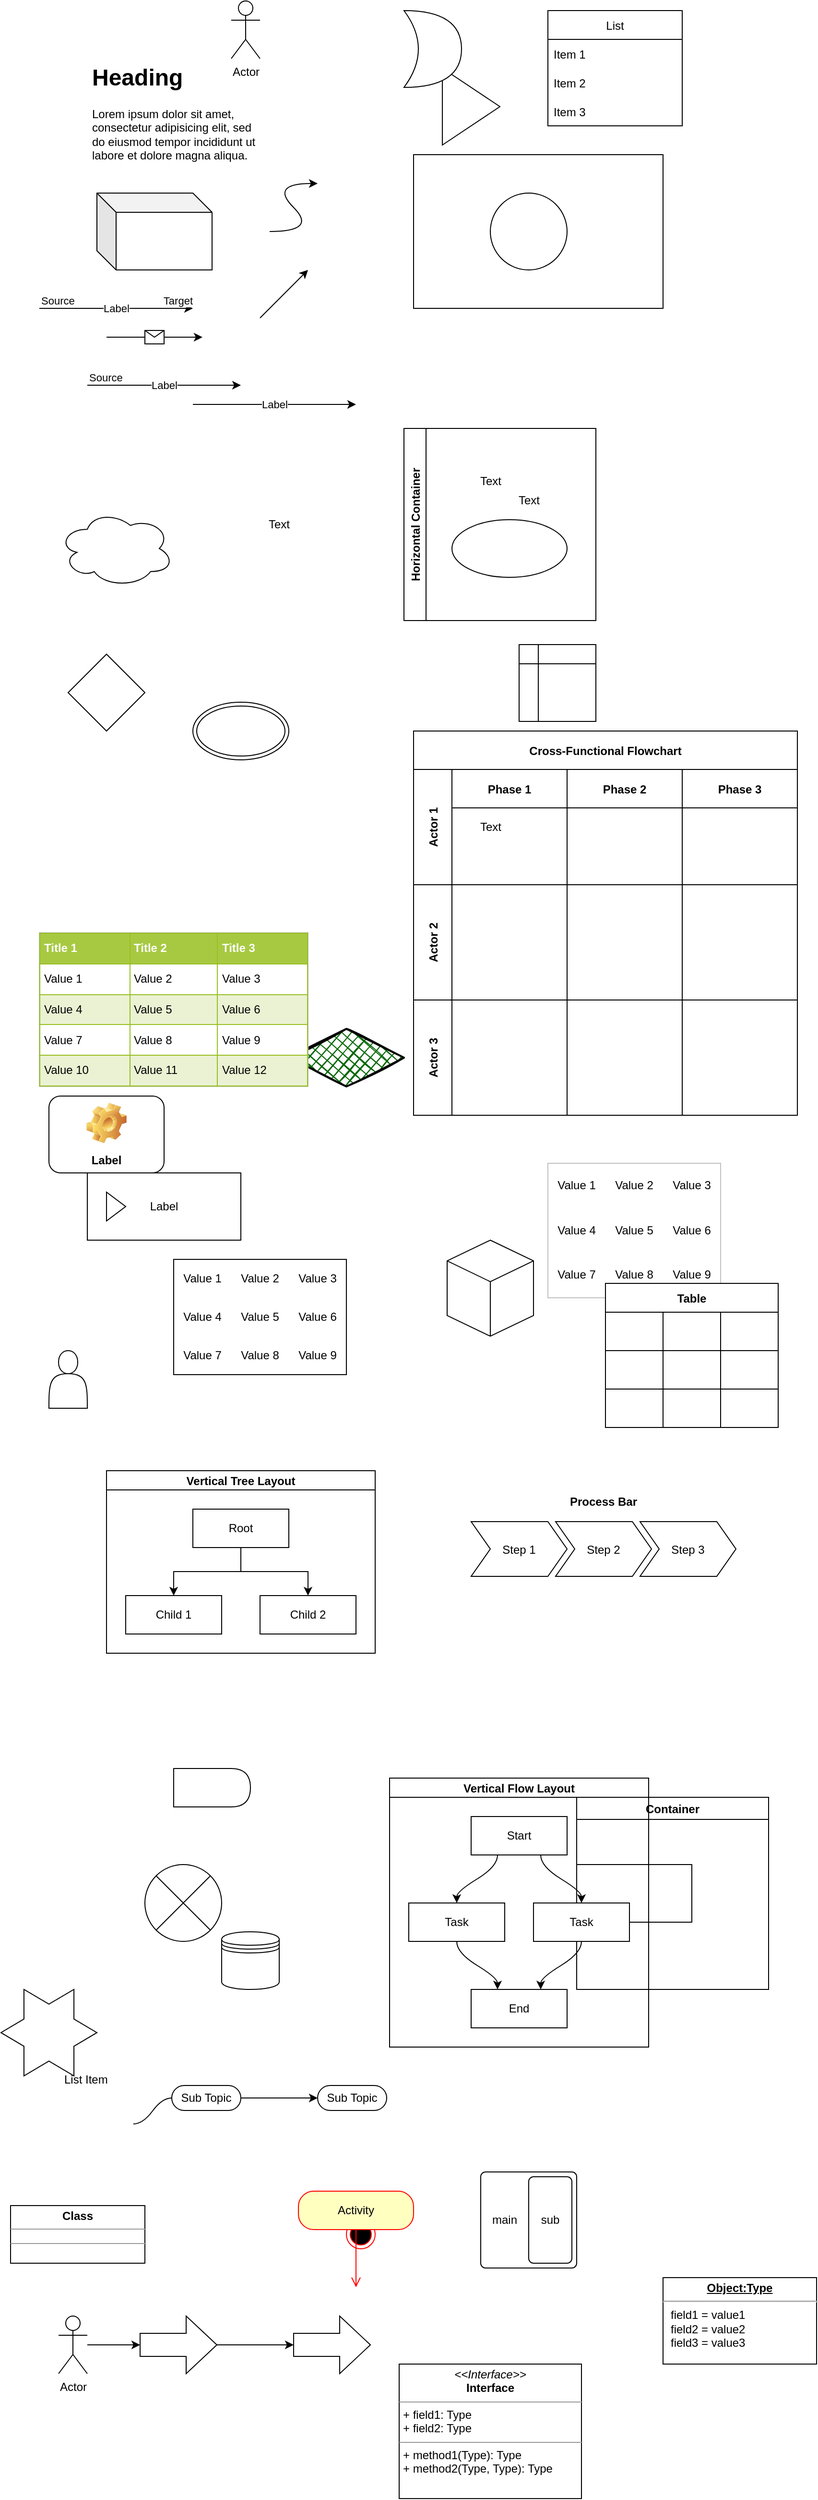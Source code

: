 <mxfile version="20.4.0" type="github"><diagram id="EjRnglMBQ44FsYoE-F_p" name="第 1 页"><mxGraphModel dx="1018" dy="570" grid="1" gridSize="10" guides="1" tooltips="1" connect="1" arrows="1" fold="1" page="1" pageScale="1" pageWidth="827" pageHeight="1169" math="0" shadow="0"><root><mxCell id="0"/><mxCell id="1" parent="0"/><mxCell id="bU6_My-MRUaEUU8wu41D-2" value="" style="shape=cube;whiteSpace=wrap;html=1;boundedLbl=1;backgroundOutline=1;darkOpacity=0.05;darkOpacity2=0.1;" vertex="1" parent="1"><mxGeometry x="140" y="260" width="120" height="80" as="geometry"/></mxCell><mxCell id="bU6_My-MRUaEUU8wu41D-4" value="&lt;h1&gt;Heading&lt;/h1&gt;&lt;p&gt;Lorem ipsum dolor sit amet, consectetur adipisicing elit, sed do eiusmod tempor incididunt ut labore et dolore magna aliqua.&lt;/p&gt;" style="text;html=1;strokeColor=none;fillColor=none;spacing=5;spacingTop=-20;whiteSpace=wrap;overflow=hidden;rounded=0;" vertex="1" parent="1"><mxGeometry x="130" y="120" width="190" height="120" as="geometry"/></mxCell><mxCell id="bU6_My-MRUaEUU8wu41D-8" value="" style="group" vertex="1" connectable="0" parent="1"><mxGeometry x="470" y="130" width="260" height="250" as="geometry"/></mxCell><mxCell id="bU6_My-MRUaEUU8wu41D-3" value="" style="triangle;whiteSpace=wrap;html=1;" vertex="1" parent="bU6_My-MRUaEUU8wu41D-8"><mxGeometry x="30" width="60" height="80" as="geometry"/></mxCell><mxCell id="bU6_My-MRUaEUU8wu41D-5" value="" style="rounded=0;whiteSpace=wrap;html=1;" vertex="1" parent="bU6_My-MRUaEUU8wu41D-8"><mxGeometry y="90" width="260" height="160" as="geometry"/></mxCell><mxCell id="bU6_My-MRUaEUU8wu41D-6" value="" style="ellipse;whiteSpace=wrap;html=1;aspect=fixed;" vertex="1" parent="bU6_My-MRUaEUU8wu41D-8"><mxGeometry x="80" y="130" width="80" height="80" as="geometry"/></mxCell><mxCell id="bU6_My-MRUaEUU8wu41D-9" value="" style="endArrow=classic;html=1;rounded=0;" edge="1" parent="1"><mxGeometry relative="1" as="geometry"><mxPoint x="240" y="480" as="sourcePoint"/><mxPoint x="410" y="480" as="targetPoint"/></mxGeometry></mxCell><mxCell id="bU6_My-MRUaEUU8wu41D-10" value="Label" style="edgeLabel;resizable=0;html=1;align=center;verticalAlign=middle;" connectable="0" vertex="1" parent="bU6_My-MRUaEUU8wu41D-9"><mxGeometry relative="1" as="geometry"/></mxCell><mxCell id="bU6_My-MRUaEUU8wu41D-11" value="" style="endArrow=classic;html=1;rounded=0;" edge="1" parent="1"><mxGeometry relative="1" as="geometry"><mxPoint x="150" y="410" as="sourcePoint"/><mxPoint x="250" y="410" as="targetPoint"/></mxGeometry></mxCell><mxCell id="bU6_My-MRUaEUU8wu41D-12" value="" style="shape=message;html=1;outlineConnect=0;" vertex="1" parent="bU6_My-MRUaEUU8wu41D-11"><mxGeometry width="20" height="14" relative="1" as="geometry"><mxPoint x="-10" y="-7" as="offset"/></mxGeometry></mxCell><mxCell id="bU6_My-MRUaEUU8wu41D-13" value="" style="endArrow=classic;html=1;rounded=0;" edge="1" parent="1"><mxGeometry relative="1" as="geometry"><mxPoint x="80" y="380" as="sourcePoint"/><mxPoint x="240" y="380" as="targetPoint"/></mxGeometry></mxCell><mxCell id="bU6_My-MRUaEUU8wu41D-14" value="Label" style="edgeLabel;resizable=0;html=1;align=center;verticalAlign=middle;" connectable="0" vertex="1" parent="bU6_My-MRUaEUU8wu41D-13"><mxGeometry relative="1" as="geometry"/></mxCell><mxCell id="bU6_My-MRUaEUU8wu41D-15" value="Source" style="edgeLabel;resizable=0;html=1;align=left;verticalAlign=bottom;" connectable="0" vertex="1" parent="bU6_My-MRUaEUU8wu41D-13"><mxGeometry x="-1" relative="1" as="geometry"/></mxCell><mxCell id="bU6_My-MRUaEUU8wu41D-16" value="Target" style="edgeLabel;resizable=0;html=1;align=right;verticalAlign=bottom;" connectable="0" vertex="1" parent="bU6_My-MRUaEUU8wu41D-13"><mxGeometry x="1" relative="1" as="geometry"/></mxCell><mxCell id="bU6_My-MRUaEUU8wu41D-17" value="" style="endArrow=classic;html=1;rounded=0;" edge="1" parent="1"><mxGeometry relative="1" as="geometry"><mxPoint x="130" y="460" as="sourcePoint"/><mxPoint x="290" y="460" as="targetPoint"/></mxGeometry></mxCell><mxCell id="bU6_My-MRUaEUU8wu41D-18" value="Label" style="edgeLabel;resizable=0;html=1;align=center;verticalAlign=middle;" connectable="0" vertex="1" parent="bU6_My-MRUaEUU8wu41D-17"><mxGeometry relative="1" as="geometry"/></mxCell><mxCell id="bU6_My-MRUaEUU8wu41D-19" value="Source" style="edgeLabel;resizable=0;html=1;align=left;verticalAlign=bottom;" connectable="0" vertex="1" parent="bU6_My-MRUaEUU8wu41D-17"><mxGeometry x="-1" relative="1" as="geometry"/></mxCell><mxCell id="bU6_My-MRUaEUU8wu41D-20" value="" style="endArrow=classic;html=1;rounded=0;" edge="1" parent="1"><mxGeometry width="50" height="50" relative="1" as="geometry"><mxPoint x="310" y="390" as="sourcePoint"/><mxPoint x="360" y="340" as="targetPoint"/></mxGeometry></mxCell><mxCell id="bU6_My-MRUaEUU8wu41D-21" value="" style="curved=1;endArrow=classic;html=1;rounded=0;" edge="1" parent="1"><mxGeometry width="50" height="50" relative="1" as="geometry"><mxPoint x="320" y="300" as="sourcePoint"/><mxPoint x="370" y="250" as="targetPoint"/><Array as="points"><mxPoint x="370" y="300"/><mxPoint x="320" y="250"/></Array></mxGeometry></mxCell><mxCell id="bU6_My-MRUaEUU8wu41D-22" value="List" style="swimlane;fontStyle=0;childLayout=stackLayout;horizontal=1;startSize=30;horizontalStack=0;resizeParent=1;resizeParentMax=0;resizeLast=0;collapsible=1;marginBottom=0;" vertex="1" parent="1"><mxGeometry x="610" y="70" width="140" height="120" as="geometry"/></mxCell><mxCell id="bU6_My-MRUaEUU8wu41D-23" value="Item 1" style="text;strokeColor=none;fillColor=none;align=left;verticalAlign=middle;spacingLeft=4;spacingRight=4;overflow=hidden;points=[[0,0.5],[1,0.5]];portConstraint=eastwest;rotatable=0;" vertex="1" parent="bU6_My-MRUaEUU8wu41D-22"><mxGeometry y="30" width="140" height="30" as="geometry"/></mxCell><mxCell id="bU6_My-MRUaEUU8wu41D-24" value="Item 2" style="text;strokeColor=none;fillColor=none;align=left;verticalAlign=middle;spacingLeft=4;spacingRight=4;overflow=hidden;points=[[0,0.5],[1,0.5]];portConstraint=eastwest;rotatable=0;" vertex="1" parent="bU6_My-MRUaEUU8wu41D-22"><mxGeometry y="60" width="140" height="30" as="geometry"/></mxCell><mxCell id="bU6_My-MRUaEUU8wu41D-25" value="Item 3" style="text;strokeColor=none;fillColor=none;align=left;verticalAlign=middle;spacingLeft=4;spacingRight=4;overflow=hidden;points=[[0,0.5],[1,0.5]];portConstraint=eastwest;rotatable=0;" vertex="1" parent="bU6_My-MRUaEUU8wu41D-22"><mxGeometry y="90" width="140" height="30" as="geometry"/></mxCell><mxCell id="bU6_My-MRUaEUU8wu41D-26" value="Actor" style="shape=umlActor;verticalLabelPosition=bottom;verticalAlign=top;html=1;outlineConnect=0;" vertex="1" parent="1"><mxGeometry x="280" y="60" width="30" height="60" as="geometry"/></mxCell><mxCell id="bU6_My-MRUaEUU8wu41D-27" value="" style="shape=xor;whiteSpace=wrap;html=1;" vertex="1" parent="1"><mxGeometry x="460" y="70" width="60" height="80" as="geometry"/></mxCell><mxCell id="bU6_My-MRUaEUU8wu41D-28" value="" style="ellipse;shape=cloud;whiteSpace=wrap;html=1;" vertex="1" parent="1"><mxGeometry x="100" y="590" width="120" height="80" as="geometry"/></mxCell><mxCell id="bU6_My-MRUaEUU8wu41D-29" value="" style="rhombus;whiteSpace=wrap;html=1;" vertex="1" parent="1"><mxGeometry x="110" y="740" width="80" height="80" as="geometry"/></mxCell><mxCell id="bU6_My-MRUaEUU8wu41D-30" value="" style="shape=internalStorage;whiteSpace=wrap;html=1;backgroundOutline=1;" vertex="1" parent="1"><mxGeometry x="580" y="730" width="80" height="80" as="geometry"/></mxCell><mxCell id="bU6_My-MRUaEUU8wu41D-31" value="Text" style="text;html=1;strokeColor=none;fillColor=none;align=center;verticalAlign=middle;whiteSpace=wrap;rounded=0;" vertex="1" parent="1"><mxGeometry x="300" y="590" width="60" height="30" as="geometry"/></mxCell><mxCell id="bU6_My-MRUaEUU8wu41D-32" value="Horizontal Container" style="swimlane;horizontal=0;" vertex="1" parent="1"><mxGeometry x="460" y="505" width="200" height="200" as="geometry"><mxRectangle x="460" y="505" width="40" height="150" as="alternateBounds"/></mxGeometry></mxCell><mxCell id="bU6_My-MRUaEUU8wu41D-35" value="" style="ellipse;whiteSpace=wrap;html=1;" vertex="1" parent="bU6_My-MRUaEUU8wu41D-32"><mxGeometry x="50" y="95" width="120" height="60" as="geometry"/></mxCell><mxCell id="bU6_My-MRUaEUU8wu41D-33" value="Text" style="text;html=1;align=center;verticalAlign=middle;resizable=0;points=[];autosize=1;strokeColor=none;fillColor=none;" vertex="1" parent="1"><mxGeometry x="570" y="570" width="40" height="20" as="geometry"/></mxCell><mxCell id="bU6_My-MRUaEUU8wu41D-34" value="Text" style="text;html=1;align=center;verticalAlign=middle;resizable=0;points=[];autosize=1;strokeColor=none;fillColor=none;" vertex="1" parent="1"><mxGeometry x="530" y="550" width="40" height="20" as="geometry"/></mxCell><mxCell id="bU6_My-MRUaEUU8wu41D-36" value="" style="ellipse;shape=doubleEllipse;whiteSpace=wrap;html=1;" vertex="1" parent="1"><mxGeometry x="240" y="790" width="100" height="60" as="geometry"/></mxCell><mxCell id="bU6_My-MRUaEUU8wu41D-37" value="Cross-Functional Flowchart" style="shape=table;childLayout=tableLayout;startSize=40;collapsible=0;recursiveResize=0;expand=0;fontStyle=1;" vertex="1" parent="1"><mxGeometry x="470" y="820" width="400" height="400" as="geometry"/></mxCell><mxCell id="bU6_My-MRUaEUU8wu41D-38" value="Actor 1" style="shape=tableRow;horizontal=0;startSize=40;swimlaneHead=0;swimlaneBody=0;top=0;left=0;bottom=0;right=0;dropTarget=0;fillColor=none;collapsible=0;recursiveResize=0;expand=0;fontStyle=1;" vertex="1" parent="bU6_My-MRUaEUU8wu41D-37"><mxGeometry y="40" width="400" height="120" as="geometry"/></mxCell><mxCell id="bU6_My-MRUaEUU8wu41D-39" value="Phase 1" style="swimlane;swimlaneHead=0;swimlaneBody=0;fontStyle=0;connectable=0;fillColor=none;startSize=40;collapsible=0;recursiveResize=0;expand=0;fontStyle=1;" vertex="1" parent="bU6_My-MRUaEUU8wu41D-38"><mxGeometry x="40" width="120" height="120" as="geometry"><mxRectangle width="120" height="120" as="alternateBounds"/></mxGeometry></mxCell><mxCell id="bU6_My-MRUaEUU8wu41D-50" value="Text" style="text;html=1;align=center;verticalAlign=middle;resizable=0;points=[];autosize=1;strokeColor=none;fillColor=none;" vertex="1" parent="bU6_My-MRUaEUU8wu41D-39"><mxGeometry x="20" y="50" width="40" height="20" as="geometry"/></mxCell><mxCell id="bU6_My-MRUaEUU8wu41D-40" value="Phase 2" style="swimlane;swimlaneHead=0;swimlaneBody=0;fontStyle=0;connectable=0;fillColor=none;startSize=40;collapsible=0;recursiveResize=0;expand=0;fontStyle=1;" vertex="1" parent="bU6_My-MRUaEUU8wu41D-38"><mxGeometry x="160" width="120" height="120" as="geometry"><mxRectangle width="120" height="120" as="alternateBounds"/></mxGeometry></mxCell><mxCell id="bU6_My-MRUaEUU8wu41D-41" value="Phase 3" style="swimlane;swimlaneHead=0;swimlaneBody=0;fontStyle=0;connectable=0;fillColor=none;startSize=40;collapsible=0;recursiveResize=0;expand=0;fontStyle=1;" vertex="1" parent="bU6_My-MRUaEUU8wu41D-38"><mxGeometry x="280" width="120" height="120" as="geometry"><mxRectangle width="120" height="120" as="alternateBounds"/></mxGeometry></mxCell><mxCell id="bU6_My-MRUaEUU8wu41D-42" value="Actor 2" style="shape=tableRow;horizontal=0;startSize=40;swimlaneHead=0;swimlaneBody=0;top=0;left=0;bottom=0;right=0;dropTarget=0;fillColor=none;collapsible=0;recursiveResize=0;expand=0;fontStyle=1;" vertex="1" parent="bU6_My-MRUaEUU8wu41D-37"><mxGeometry y="160" width="400" height="120" as="geometry"/></mxCell><mxCell id="bU6_My-MRUaEUU8wu41D-43" value="" style="swimlane;swimlaneHead=0;swimlaneBody=0;fontStyle=0;connectable=0;fillColor=none;startSize=0;collapsible=0;recursiveResize=0;expand=0;fontStyle=1;" vertex="1" parent="bU6_My-MRUaEUU8wu41D-42"><mxGeometry x="40" width="120" height="120" as="geometry"><mxRectangle width="120" height="120" as="alternateBounds"/></mxGeometry></mxCell><mxCell id="bU6_My-MRUaEUU8wu41D-44" value="" style="swimlane;swimlaneHead=0;swimlaneBody=0;fontStyle=0;connectable=0;fillColor=none;startSize=0;collapsible=0;recursiveResize=0;expand=0;fontStyle=1;" vertex="1" parent="bU6_My-MRUaEUU8wu41D-42"><mxGeometry x="160" width="120" height="120" as="geometry"><mxRectangle width="120" height="120" as="alternateBounds"/></mxGeometry></mxCell><mxCell id="bU6_My-MRUaEUU8wu41D-45" value="" style="swimlane;swimlaneHead=0;swimlaneBody=0;fontStyle=0;connectable=0;fillColor=none;startSize=0;collapsible=0;recursiveResize=0;expand=0;fontStyle=1;" vertex="1" parent="bU6_My-MRUaEUU8wu41D-42"><mxGeometry x="280" width="120" height="120" as="geometry"><mxRectangle width="120" height="120" as="alternateBounds"/></mxGeometry></mxCell><mxCell id="bU6_My-MRUaEUU8wu41D-46" value="Actor 3" style="shape=tableRow;horizontal=0;startSize=40;swimlaneHead=0;swimlaneBody=0;top=0;left=0;bottom=0;right=0;dropTarget=0;fillColor=none;collapsible=0;recursiveResize=0;expand=0;fontStyle=1;" vertex="1" parent="bU6_My-MRUaEUU8wu41D-37"><mxGeometry y="280" width="400" height="120" as="geometry"/></mxCell><mxCell id="bU6_My-MRUaEUU8wu41D-47" value="" style="swimlane;swimlaneHead=0;swimlaneBody=0;fontStyle=0;connectable=0;fillColor=none;startSize=0;collapsible=0;recursiveResize=0;expand=0;fontStyle=1;" vertex="1" parent="bU6_My-MRUaEUU8wu41D-46"><mxGeometry x="40" width="120" height="120" as="geometry"><mxRectangle width="120" height="120" as="alternateBounds"/></mxGeometry></mxCell><mxCell id="bU6_My-MRUaEUU8wu41D-48" value="" style="swimlane;swimlaneHead=0;swimlaneBody=0;fontStyle=0;connectable=0;fillColor=none;startSize=0;collapsible=0;recursiveResize=0;expand=0;fontStyle=1;" vertex="1" parent="bU6_My-MRUaEUU8wu41D-46"><mxGeometry x="160" width="120" height="120" as="geometry"><mxRectangle width="120" height="120" as="alternateBounds"/></mxGeometry></mxCell><mxCell id="bU6_My-MRUaEUU8wu41D-49" value="" style="swimlane;swimlaneHead=0;swimlaneBody=0;fontStyle=0;connectable=0;fillColor=none;startSize=0;collapsible=0;recursiveResize=0;expand=0;fontStyle=1;" vertex="1" parent="bU6_My-MRUaEUU8wu41D-46"><mxGeometry x="280" width="120" height="120" as="geometry"><mxRectangle width="120" height="120" as="alternateBounds"/></mxGeometry></mxCell><mxCell id="bU6_My-MRUaEUU8wu41D-51" value="Label" style="html=1;whiteSpace=wrap;container=1;recursiveResize=0;collapsible=0;" vertex="1" parent="1"><mxGeometry x="130" y="1280" width="160" height="70" as="geometry"/></mxCell><mxCell id="bU6_My-MRUaEUU8wu41D-52" value="" style="triangle;html=1;whiteSpace=wrap;" vertex="1" parent="bU6_My-MRUaEUU8wu41D-51"><mxGeometry x="20" y="20" width="20" height="30" as="geometry"/></mxCell><mxCell id="bU6_My-MRUaEUU8wu41D-53" value="" style="shape=image;html=1;verticalLabelPosition=bottom;verticalAlign=top;imageAspect=0;image=img/clipart/Gear_128x128.png" vertex="1" parent="1"><mxGeometry x="175" y="1070" width="50" height="60" as="geometry"/></mxCell><mxCell id="bU6_My-MRUaEUU8wu41D-54" value="Label" style="label;whiteSpace=wrap;html=1;align=center;verticalAlign=bottom;spacingLeft=0;spacingBottom=4;imageAlign=center;imageVerticalAlign=top;image=img/clipart/Gear_128x128.png" vertex="1" parent="1"><mxGeometry x="90" y="1200" width="120" height="80" as="geometry"/></mxCell><mxCell id="bU6_My-MRUaEUU8wu41D-55" value="" style="html=1;whiteSpace=wrap;shape=isoCube2;backgroundOutline=1;isoAngle=15;" vertex="1" parent="1"><mxGeometry x="505" y="1350" width="90" height="100" as="geometry"/></mxCell><mxCell id="bU6_My-MRUaEUU8wu41D-56" value="" style="rhombus;whiteSpace=wrap;html=1;strokeWidth=2;fillWeight=-1;hachureGap=8;fillStyle=cross-hatch;fillColor=#006600;sketch=1;" vertex="1" parent="1"><mxGeometry x="340" y="1130" width="120" height="60" as="geometry"/></mxCell><mxCell id="bU6_My-MRUaEUU8wu41D-57" value="&lt;table border=&quot;1&quot; width=&quot;100%&quot; height=&quot;100%&quot; cellpadding=&quot;4&quot; style=&quot;width:100%;height:100%;border-collapse:collapse;&quot;&gt;&lt;tr style=&quot;background-color:#A7C942;color:#ffffff;border:1px solid #98bf21;&quot;&gt;&lt;th align=&quot;left&quot;&gt;Title 1&lt;/th&gt;&lt;th align=&quot;left&quot;&gt;Title 2&lt;/th&gt;&lt;th align=&quot;left&quot;&gt;Title 3&lt;/th&gt;&lt;/tr&gt;&lt;tr style=&quot;border:1px solid #98bf21;&quot;&gt;&lt;td&gt;Value 1&lt;/td&gt;&lt;td&gt;Value 2&lt;/td&gt;&lt;td&gt;Value 3&lt;/td&gt;&lt;/tr&gt;&lt;tr style=&quot;background-color:#EAF2D3;border:1px solid #98bf21;&quot;&gt;&lt;td&gt;Value 4&lt;/td&gt;&lt;td&gt;Value 5&lt;/td&gt;&lt;td&gt;Value 6&lt;/td&gt;&lt;/tr&gt;&lt;tr style=&quot;border:1px solid #98bf21;&quot;&gt;&lt;td&gt;Value 7&lt;/td&gt;&lt;td&gt;Value 8&lt;/td&gt;&lt;td&gt;Value 9&lt;/td&gt;&lt;/tr&gt;&lt;tr style=&quot;background-color:#EAF2D3;border:1px solid #98bf21;&quot;&gt;&lt;td&gt;Value 10&lt;/td&gt;&lt;td&gt;Value 11&lt;/td&gt;&lt;td&gt;Value 12&lt;/td&gt;&lt;/tr&gt;&lt;/table&gt;" style="text;html=1;strokeColor=#c0c0c0;fillColor=#ffffff;overflow=fill;rounded=0;" vertex="1" parent="1"><mxGeometry x="80" y="1030" width="280" height="160" as="geometry"/></mxCell><mxCell id="bU6_My-MRUaEUU8wu41D-58" value="&lt;table border=&quot;0&quot; width=&quot;100%&quot; height=&quot;100%&quot; style=&quot;width:100%;height:100%;border-collapse:collapse;&quot;&gt;&lt;tr&gt;&lt;td align=&quot;center&quot;&gt;Value 1&lt;/td&gt;&lt;td align=&quot;center&quot;&gt;Value 2&lt;/td&gt;&lt;td align=&quot;center&quot;&gt;Value 3&lt;/td&gt;&lt;/tr&gt;&lt;tr&gt;&lt;td align=&quot;center&quot;&gt;Value 4&lt;/td&gt;&lt;td align=&quot;center&quot;&gt;Value 5&lt;/td&gt;&lt;td align=&quot;center&quot;&gt;Value 6&lt;/td&gt;&lt;/tr&gt;&lt;tr&gt;&lt;td align=&quot;center&quot;&gt;Value 7&lt;/td&gt;&lt;td align=&quot;center&quot;&gt;Value 8&lt;/td&gt;&lt;td align=&quot;center&quot;&gt;Value 9&lt;/td&gt;&lt;/tr&gt;&lt;/table&gt;" style="text;html=1;strokeColor=#c0c0c0;fillColor=none;overflow=fill;" vertex="1" parent="1"><mxGeometry x="610" y="1270" width="180" height="140" as="geometry"/></mxCell><mxCell id="bU6_My-MRUaEUU8wu41D-59" value="" style="shape=table;html=1;whiteSpace=wrap;startSize=0;container=1;collapsible=0;childLayout=tableLayout;columnLines=0;rowLines=0;" vertex="1" parent="1"><mxGeometry x="220" y="1370" width="180" height="120" as="geometry"/></mxCell><mxCell id="bU6_My-MRUaEUU8wu41D-60" value="" style="shape=tableRow;horizontal=0;startSize=0;swimlaneHead=0;swimlaneBody=0;top=0;left=0;bottom=0;right=0;collapsible=0;dropTarget=0;fillColor=none;points=[[0,0.5],[1,0.5]];portConstraint=eastwest;" vertex="1" parent="bU6_My-MRUaEUU8wu41D-59"><mxGeometry width="180" height="40" as="geometry"/></mxCell><mxCell id="bU6_My-MRUaEUU8wu41D-61" value="Value 1" style="shape=partialRectangle;html=1;whiteSpace=wrap;connectable=0;fillColor=none;top=0;left=0;bottom=0;right=0;overflow=hidden;fontSize=12;" vertex="1" parent="bU6_My-MRUaEUU8wu41D-60"><mxGeometry width="60" height="40" as="geometry"><mxRectangle width="60" height="40" as="alternateBounds"/></mxGeometry></mxCell><mxCell id="bU6_My-MRUaEUU8wu41D-62" value="Value 2" style="shape=partialRectangle;html=1;whiteSpace=wrap;connectable=0;fillColor=none;top=0;left=0;bottom=0;right=0;overflow=hidden;fontSize=12;" vertex="1" parent="bU6_My-MRUaEUU8wu41D-60"><mxGeometry x="60" width="60" height="40" as="geometry"><mxRectangle width="60" height="40" as="alternateBounds"/></mxGeometry></mxCell><mxCell id="bU6_My-MRUaEUU8wu41D-63" value="Value 3" style="shape=partialRectangle;html=1;whiteSpace=wrap;connectable=0;fillColor=none;top=0;left=0;bottom=0;right=0;overflow=hidden;fontSize=12;" vertex="1" parent="bU6_My-MRUaEUU8wu41D-60"><mxGeometry x="120" width="60" height="40" as="geometry"><mxRectangle width="60" height="40" as="alternateBounds"/></mxGeometry></mxCell><mxCell id="bU6_My-MRUaEUU8wu41D-64" value="" style="shape=tableRow;horizontal=0;startSize=0;swimlaneHead=0;swimlaneBody=0;top=0;left=0;bottom=0;right=0;collapsible=0;dropTarget=0;fillColor=none;points=[[0,0.5],[1,0.5]];portConstraint=eastwest;" vertex="1" parent="bU6_My-MRUaEUU8wu41D-59"><mxGeometry y="40" width="180" height="40" as="geometry"/></mxCell><mxCell id="bU6_My-MRUaEUU8wu41D-65" value="Value 4" style="shape=partialRectangle;html=1;whiteSpace=wrap;connectable=0;fillColor=none;top=0;left=0;bottom=0;right=0;overflow=hidden;fontSize=12;" vertex="1" parent="bU6_My-MRUaEUU8wu41D-64"><mxGeometry width="60" height="40" as="geometry"><mxRectangle width="60" height="40" as="alternateBounds"/></mxGeometry></mxCell><mxCell id="bU6_My-MRUaEUU8wu41D-66" value="Value 5" style="shape=partialRectangle;html=1;whiteSpace=wrap;connectable=0;fillColor=none;top=0;left=0;bottom=0;right=0;overflow=hidden;fontSize=12;" vertex="1" parent="bU6_My-MRUaEUU8wu41D-64"><mxGeometry x="60" width="60" height="40" as="geometry"><mxRectangle width="60" height="40" as="alternateBounds"/></mxGeometry></mxCell><mxCell id="bU6_My-MRUaEUU8wu41D-67" value="Value 6" style="shape=partialRectangle;html=1;whiteSpace=wrap;connectable=0;fillColor=none;top=0;left=0;bottom=0;right=0;overflow=hidden;fontSize=12;" vertex="1" parent="bU6_My-MRUaEUU8wu41D-64"><mxGeometry x="120" width="60" height="40" as="geometry"><mxRectangle width="60" height="40" as="alternateBounds"/></mxGeometry></mxCell><mxCell id="bU6_My-MRUaEUU8wu41D-68" value="" style="shape=tableRow;horizontal=0;startSize=0;swimlaneHead=0;swimlaneBody=0;top=0;left=0;bottom=0;right=0;collapsible=0;dropTarget=0;fillColor=none;points=[[0,0.5],[1,0.5]];portConstraint=eastwest;" vertex="1" parent="bU6_My-MRUaEUU8wu41D-59"><mxGeometry y="80" width="180" height="40" as="geometry"/></mxCell><mxCell id="bU6_My-MRUaEUU8wu41D-69" value="Value 7" style="shape=partialRectangle;html=1;whiteSpace=wrap;connectable=0;fillColor=none;top=0;left=0;bottom=0;right=0;overflow=hidden;fontSize=12;" vertex="1" parent="bU6_My-MRUaEUU8wu41D-68"><mxGeometry width="60" height="40" as="geometry"><mxRectangle width="60" height="40" as="alternateBounds"/></mxGeometry></mxCell><mxCell id="bU6_My-MRUaEUU8wu41D-70" value="Value 8" style="shape=partialRectangle;html=1;whiteSpace=wrap;connectable=0;fillColor=none;top=0;left=0;bottom=0;right=0;overflow=hidden;fontSize=12;" vertex="1" parent="bU6_My-MRUaEUU8wu41D-68"><mxGeometry x="60" width="60" height="40" as="geometry"><mxRectangle width="60" height="40" as="alternateBounds"/></mxGeometry></mxCell><mxCell id="bU6_My-MRUaEUU8wu41D-71" value="Value 9" style="shape=partialRectangle;html=1;whiteSpace=wrap;connectable=0;fillColor=none;top=0;left=0;bottom=0;right=0;overflow=hidden;fontSize=12;" vertex="1" parent="bU6_My-MRUaEUU8wu41D-68"><mxGeometry x="120" width="60" height="40" as="geometry"><mxRectangle width="60" height="40" as="alternateBounds"/></mxGeometry></mxCell><mxCell id="bU6_My-MRUaEUU8wu41D-72" value="Table" style="shape=table;startSize=30;container=1;collapsible=0;childLayout=tableLayout;fontStyle=1;align=center;" vertex="1" parent="1"><mxGeometry x="670" y="1395" width="180" height="150" as="geometry"/></mxCell><mxCell id="bU6_My-MRUaEUU8wu41D-73" value="" style="shape=tableRow;horizontal=0;startSize=0;swimlaneHead=0;swimlaneBody=0;top=0;left=0;bottom=0;right=0;collapsible=0;dropTarget=0;fillColor=none;points=[[0,0.5],[1,0.5]];portConstraint=eastwest;" vertex="1" parent="bU6_My-MRUaEUU8wu41D-72"><mxGeometry y="30" width="180" height="40" as="geometry"/></mxCell><mxCell id="bU6_My-MRUaEUU8wu41D-74" value="" style="shape=partialRectangle;html=1;whiteSpace=wrap;connectable=0;fillColor=none;top=0;left=0;bottom=0;right=0;overflow=hidden;" vertex="1" parent="bU6_My-MRUaEUU8wu41D-73"><mxGeometry width="60" height="40" as="geometry"><mxRectangle width="60" height="40" as="alternateBounds"/></mxGeometry></mxCell><mxCell id="bU6_My-MRUaEUU8wu41D-75" value="" style="shape=partialRectangle;html=1;whiteSpace=wrap;connectable=0;fillColor=none;top=0;left=0;bottom=0;right=0;overflow=hidden;" vertex="1" parent="bU6_My-MRUaEUU8wu41D-73"><mxGeometry x="60" width="60" height="40" as="geometry"><mxRectangle width="60" height="40" as="alternateBounds"/></mxGeometry></mxCell><mxCell id="bU6_My-MRUaEUU8wu41D-76" value="" style="shape=partialRectangle;html=1;whiteSpace=wrap;connectable=0;fillColor=none;top=0;left=0;bottom=0;right=0;overflow=hidden;" vertex="1" parent="bU6_My-MRUaEUU8wu41D-73"><mxGeometry x="120" width="60" height="40" as="geometry"><mxRectangle width="60" height="40" as="alternateBounds"/></mxGeometry></mxCell><mxCell id="bU6_My-MRUaEUU8wu41D-77" value="" style="shape=tableRow;horizontal=0;startSize=0;swimlaneHead=0;swimlaneBody=0;top=0;left=0;bottom=0;right=0;collapsible=0;dropTarget=0;fillColor=none;points=[[0,0.5],[1,0.5]];portConstraint=eastwest;" vertex="1" parent="bU6_My-MRUaEUU8wu41D-72"><mxGeometry y="70" width="180" height="40" as="geometry"/></mxCell><mxCell id="bU6_My-MRUaEUU8wu41D-78" value="" style="shape=partialRectangle;html=1;whiteSpace=wrap;connectable=0;fillColor=none;top=0;left=0;bottom=0;right=0;overflow=hidden;" vertex="1" parent="bU6_My-MRUaEUU8wu41D-77"><mxGeometry width="60" height="40" as="geometry"><mxRectangle width="60" height="40" as="alternateBounds"/></mxGeometry></mxCell><mxCell id="bU6_My-MRUaEUU8wu41D-79" value="" style="shape=partialRectangle;html=1;whiteSpace=wrap;connectable=0;fillColor=none;top=0;left=0;bottom=0;right=0;overflow=hidden;" vertex="1" parent="bU6_My-MRUaEUU8wu41D-77"><mxGeometry x="60" width="60" height="40" as="geometry"><mxRectangle width="60" height="40" as="alternateBounds"/></mxGeometry></mxCell><mxCell id="bU6_My-MRUaEUU8wu41D-80" value="" style="shape=partialRectangle;html=1;whiteSpace=wrap;connectable=0;fillColor=none;top=0;left=0;bottom=0;right=0;overflow=hidden;" vertex="1" parent="bU6_My-MRUaEUU8wu41D-77"><mxGeometry x="120" width="60" height="40" as="geometry"><mxRectangle width="60" height="40" as="alternateBounds"/></mxGeometry></mxCell><mxCell id="bU6_My-MRUaEUU8wu41D-81" value="" style="shape=tableRow;horizontal=0;startSize=0;swimlaneHead=0;swimlaneBody=0;top=0;left=0;bottom=0;right=0;collapsible=0;dropTarget=0;fillColor=none;points=[[0,0.5],[1,0.5]];portConstraint=eastwest;" vertex="1" parent="bU6_My-MRUaEUU8wu41D-72"><mxGeometry y="110" width="180" height="40" as="geometry"/></mxCell><mxCell id="bU6_My-MRUaEUU8wu41D-82" value="" style="shape=partialRectangle;html=1;whiteSpace=wrap;connectable=0;fillColor=none;top=0;left=0;bottom=0;right=0;overflow=hidden;" vertex="1" parent="bU6_My-MRUaEUU8wu41D-81"><mxGeometry width="60" height="40" as="geometry"><mxRectangle width="60" height="40" as="alternateBounds"/></mxGeometry></mxCell><mxCell id="bU6_My-MRUaEUU8wu41D-83" value="" style="shape=partialRectangle;html=1;whiteSpace=wrap;connectable=0;fillColor=none;top=0;left=0;bottom=0;right=0;overflow=hidden;" vertex="1" parent="bU6_My-MRUaEUU8wu41D-81"><mxGeometry x="60" width="60" height="40" as="geometry"><mxRectangle width="60" height="40" as="alternateBounds"/></mxGeometry></mxCell><mxCell id="bU6_My-MRUaEUU8wu41D-84" value="" style="shape=partialRectangle;html=1;whiteSpace=wrap;connectable=0;fillColor=none;top=0;left=0;bottom=0;right=0;overflow=hidden;" vertex="1" parent="bU6_My-MRUaEUU8wu41D-81"><mxGeometry x="120" width="60" height="40" as="geometry"><mxRectangle width="60" height="40" as="alternateBounds"/></mxGeometry></mxCell><mxCell id="bU6_My-MRUaEUU8wu41D-85" value="Vertical Tree Layout" style="swimlane;startSize=20;horizontal=1;childLayout=treeLayout;horizontalTree=0;resizable=0;containerType=tree;" vertex="1" parent="1"><mxGeometry x="150" y="1590" width="280" height="190" as="geometry"/></mxCell><mxCell id="bU6_My-MRUaEUU8wu41D-86" value="Root" style="whiteSpace=wrap;html=1;" vertex="1" parent="bU6_My-MRUaEUU8wu41D-85"><mxGeometry x="90" y="40" width="100" height="40" as="geometry"/></mxCell><mxCell id="bU6_My-MRUaEUU8wu41D-87" value="Child 1" style="whiteSpace=wrap;html=1;" vertex="1" parent="bU6_My-MRUaEUU8wu41D-85"><mxGeometry x="20" y="130" width="100" height="40" as="geometry"/></mxCell><mxCell id="bU6_My-MRUaEUU8wu41D-88" value="" style="edgeStyle=elbowEdgeStyle;elbow=vertical;html=1;rounded=0;" edge="1" parent="bU6_My-MRUaEUU8wu41D-85" source="bU6_My-MRUaEUU8wu41D-86" target="bU6_My-MRUaEUU8wu41D-87"><mxGeometry relative="1" as="geometry"/></mxCell><mxCell id="bU6_My-MRUaEUU8wu41D-89" value="Child 2" style="whiteSpace=wrap;html=1;" vertex="1" parent="bU6_My-MRUaEUU8wu41D-85"><mxGeometry x="160" y="130" width="100" height="40" as="geometry"/></mxCell><mxCell id="bU6_My-MRUaEUU8wu41D-90" value="" style="edgeStyle=elbowEdgeStyle;elbow=vertical;html=1;rounded=0;" edge="1" parent="bU6_My-MRUaEUU8wu41D-85" source="bU6_My-MRUaEUU8wu41D-86" target="bU6_My-MRUaEUU8wu41D-89"><mxGeometry relative="1" as="geometry"/></mxCell><mxCell id="bU6_My-MRUaEUU8wu41D-91" value="" style="shape=actor;whiteSpace=wrap;html=1;" vertex="1" parent="1"><mxGeometry x="90" y="1465" width="40" height="60" as="geometry"/></mxCell><mxCell id="bU6_My-MRUaEUU8wu41D-92" value="Process Bar" style="swimlane;childLayout=stackLayout;horizontal=1;fillColor=none;horizontalStack=1;resizeParent=1;resizeParentMax=0;resizeLast=0;collapsible=0;strokeColor=none;stackBorder=10;stackSpacing=-12;resizable=1;align=center;points=[];fontColor=#000000;" vertex="1" parent="1"><mxGeometry x="520" y="1610" width="296" height="100" as="geometry"/></mxCell><mxCell id="bU6_My-MRUaEUU8wu41D-93" value="Step 1" style="shape=step;perimeter=stepPerimeter;fixedSize=1;points=[];" vertex="1" parent="bU6_My-MRUaEUU8wu41D-92"><mxGeometry x="10" y="33" width="100" height="57" as="geometry"/></mxCell><mxCell id="bU6_My-MRUaEUU8wu41D-94" value="Step 2" style="shape=step;perimeter=stepPerimeter;fixedSize=1;points=[];" vertex="1" parent="bU6_My-MRUaEUU8wu41D-92"><mxGeometry x="98" y="33" width="100" height="57" as="geometry"/></mxCell><mxCell id="bU6_My-MRUaEUU8wu41D-95" value="Step 3" style="shape=step;perimeter=stepPerimeter;fixedSize=1;points=[];" vertex="1" parent="bU6_My-MRUaEUU8wu41D-92"><mxGeometry x="186" y="33" width="100" height="57" as="geometry"/></mxCell><mxCell id="bU6_My-MRUaEUU8wu41D-96" value="" style="shape=delay;whiteSpace=wrap;html=1;" vertex="1" parent="1"><mxGeometry x="220" y="1900" width="80" height="40" as="geometry"/></mxCell><mxCell id="bU6_My-MRUaEUU8wu41D-97" value="" style="shape=datastore;whiteSpace=wrap;html=1;" vertex="1" parent="1"><mxGeometry x="270" y="2070" width="60" height="60" as="geometry"/></mxCell><mxCell id="bU6_My-MRUaEUU8wu41D-98" value="" style="shape=sumEllipse;perimeter=ellipsePerimeter;whiteSpace=wrap;html=1;backgroundOutline=1;" vertex="1" parent="1"><mxGeometry x="190" y="2000" width="80" height="80" as="geometry"/></mxCell><mxCell id="bU6_My-MRUaEUU8wu41D-99" value="Container" style="swimlane;" vertex="1" parent="1"><mxGeometry x="640" y="1930" width="200" height="200" as="geometry"/></mxCell><mxCell id="bU6_My-MRUaEUU8wu41D-100" value="" style="whiteSpace=wrap;html=1;" vertex="1" parent="1"><mxGeometry x="640" y="2000" width="120" height="60" as="geometry"/></mxCell><mxCell id="bU6_My-MRUaEUU8wu41D-101" value="Vertical Flow Layout" style="swimlane;startSize=20;horizontal=1;childLayout=flowLayout;flowOrientation=north;resizable=0;interRankCellSpacing=50;containerType=tree;" vertex="1" parent="1"><mxGeometry x="445" y="1910" width="270" height="280" as="geometry"/></mxCell><mxCell id="bU6_My-MRUaEUU8wu41D-102" value="Start" style="whiteSpace=wrap;html=1;" vertex="1" parent="bU6_My-MRUaEUU8wu41D-101"><mxGeometry x="85" y="40" width="100" height="40" as="geometry"/></mxCell><mxCell id="bU6_My-MRUaEUU8wu41D-103" value="Task" style="whiteSpace=wrap;html=1;" vertex="1" parent="bU6_My-MRUaEUU8wu41D-101"><mxGeometry x="20" y="130" width="100" height="40" as="geometry"/></mxCell><mxCell id="bU6_My-MRUaEUU8wu41D-104" value="" style="html=1;curved=1;rounded=0;noEdgeStyle=1;orthogonal=1;" edge="1" parent="bU6_My-MRUaEUU8wu41D-101" source="bU6_My-MRUaEUU8wu41D-102" target="bU6_My-MRUaEUU8wu41D-103"><mxGeometry relative="1" as="geometry"><Array as="points"><mxPoint x="112.5" y="92"/><mxPoint x="70" y="118"/></Array></mxGeometry></mxCell><mxCell id="bU6_My-MRUaEUU8wu41D-105" value="Task" style="whiteSpace=wrap;html=1;" vertex="1" parent="bU6_My-MRUaEUU8wu41D-101"><mxGeometry x="150" y="130" width="100" height="40" as="geometry"/></mxCell><mxCell id="bU6_My-MRUaEUU8wu41D-106" value="" style="html=1;curved=1;rounded=0;noEdgeStyle=1;orthogonal=1;" edge="1" parent="bU6_My-MRUaEUU8wu41D-101" source="bU6_My-MRUaEUU8wu41D-102" target="bU6_My-MRUaEUU8wu41D-105"><mxGeometry relative="1" as="geometry"><Array as="points"><mxPoint x="157.5" y="92"/><mxPoint x="200" y="118"/></Array></mxGeometry></mxCell><mxCell id="bU6_My-MRUaEUU8wu41D-107" value="End" style="whiteSpace=wrap;html=1;" vertex="1" parent="bU6_My-MRUaEUU8wu41D-101"><mxGeometry x="85" y="220" width="100" height="40" as="geometry"/></mxCell><mxCell id="bU6_My-MRUaEUU8wu41D-108" value="" style="html=1;curved=1;rounded=0;noEdgeStyle=1;orthogonal=1;" edge="1" parent="bU6_My-MRUaEUU8wu41D-101" source="bU6_My-MRUaEUU8wu41D-103" target="bU6_My-MRUaEUU8wu41D-107"><mxGeometry relative="1" as="geometry"><Array as="points"><mxPoint x="70" y="182"/><mxPoint x="112.5" y="208"/></Array></mxGeometry></mxCell><mxCell id="bU6_My-MRUaEUU8wu41D-109" value="" style="html=1;curved=1;rounded=0;noEdgeStyle=1;orthogonal=1;" edge="1" parent="bU6_My-MRUaEUU8wu41D-101" source="bU6_My-MRUaEUU8wu41D-105" target="bU6_My-MRUaEUU8wu41D-107"><mxGeometry relative="1" as="geometry"><Array as="points"><mxPoint x="200" y="182"/><mxPoint x="157.5" y="208"/></Array></mxGeometry></mxCell><mxCell id="bU6_My-MRUaEUU8wu41D-110" value="List Item" style="text;strokeColor=none;fillColor=none;align=left;verticalAlign=top;spacingLeft=4;spacingRight=4;overflow=hidden;rotatable=0;points=[[0,0.5],[1,0.5]];portConstraint=eastwest;" vertex="1" parent="1"><mxGeometry x="100" y="2210" width="60" height="26" as="geometry"/></mxCell><mxCell id="bU6_My-MRUaEUU8wu41D-114" value="" style="edgeStyle=orthogonalEdgeStyle;rounded=0;orthogonalLoop=1;jettySize=auto;html=1;" edge="1" parent="1" source="bU6_My-MRUaEUU8wu41D-111" target="bU6_My-MRUaEUU8wu41D-113"><mxGeometry relative="1" as="geometry"/></mxCell><mxCell id="bU6_My-MRUaEUU8wu41D-111" value="Sub Topic" style="whiteSpace=wrap;html=1;rounded=1;arcSize=50;align=center;verticalAlign=middle;strokeWidth=1;autosize=1;spacing=4;treeFolding=1;treeMoving=1;newEdgeStyle={&quot;edgeStyle&quot;:&quot;entityRelationEdgeStyle&quot;,&quot;startArrow&quot;:&quot;none&quot;,&quot;endArrow&quot;:&quot;none&quot;,&quot;segment&quot;:10,&quot;curved&quot;:1};" vertex="1" parent="1"><mxGeometry x="218" y="2230" width="72" height="26" as="geometry"/></mxCell><mxCell id="bU6_My-MRUaEUU8wu41D-112" value="" style="edgeStyle=entityRelationEdgeStyle;startArrow=none;endArrow=none;segment=10;curved=1;rounded=0;" edge="1" target="bU6_My-MRUaEUU8wu41D-111" parent="1"><mxGeometry relative="1" as="geometry"><mxPoint x="178" y="2270" as="sourcePoint"/></mxGeometry></mxCell><mxCell id="bU6_My-MRUaEUU8wu41D-113" value="Sub Topic" style="whiteSpace=wrap;html=1;rounded=1;arcSize=50;align=center;verticalAlign=middle;strokeWidth=1;autosize=1;spacing=4;treeFolding=1;treeMoving=1;newEdgeStyle={&quot;edgeStyle&quot;:&quot;entityRelationEdgeStyle&quot;,&quot;startArrow&quot;:&quot;none&quot;,&quot;endArrow&quot;:&quot;none&quot;,&quot;segment&quot;:10,&quot;curved&quot;:1};" vertex="1" parent="1"><mxGeometry x="370" y="2230" width="72" height="26" as="geometry"/></mxCell><mxCell id="bU6_My-MRUaEUU8wu41D-115" value="" style="verticalLabelPosition=bottom;verticalAlign=top;html=1;shape=mxgraph.basic.6_point_star" vertex="1" parent="1"><mxGeometry x="40" y="2130" width="100" height="90" as="geometry"/></mxCell><mxCell id="bU6_My-MRUaEUU8wu41D-116" value="" style="rounded=1;absoluteArcSize=1;html=1;arcSize=10;" vertex="1" parent="1"><mxGeometry x="540" y="2320" width="100" height="100" as="geometry"/></mxCell><mxCell id="bU6_My-MRUaEUU8wu41D-117" value="main" style="html=1;shape=mxgraph.er.anchor;whiteSpace=wrap;" vertex="1" parent="bU6_My-MRUaEUU8wu41D-116"><mxGeometry width="50" height="100" as="geometry"/></mxCell><mxCell id="bU6_My-MRUaEUU8wu41D-118" value="sub" style="rounded=1;absoluteArcSize=1;html=1;arcSize=10;whiteSpace=wrap;points=[];strokeColor=inherit;fillColor=inherit;" vertex="1" parent="bU6_My-MRUaEUU8wu41D-116"><mxGeometry x="50" y="5" width="45" height="90" as="geometry"/></mxCell><mxCell id="bU6_My-MRUaEUU8wu41D-124" value="" style="edgeStyle=orthogonalEdgeStyle;rounded=0;orthogonalLoop=1;jettySize=auto;html=1;" edge="1" parent="1" source="bU6_My-MRUaEUU8wu41D-119" target="bU6_My-MRUaEUU8wu41D-123"><mxGeometry relative="1" as="geometry"/></mxCell><mxCell id="bU6_My-MRUaEUU8wu41D-119" value="Actor" style="shape=umlActor;verticalLabelPosition=bottom;verticalAlign=top;html=1;" vertex="1" parent="1"><mxGeometry x="100" y="2470" width="30" height="60" as="geometry"/></mxCell><mxCell id="bU6_My-MRUaEUU8wu41D-120" value="" style="ellipse;html=1;shape=endState;fillColor=#000000;strokeColor=#ff0000;" vertex="1" parent="1"><mxGeometry x="400" y="2370" width="30" height="30" as="geometry"/></mxCell><mxCell id="bU6_My-MRUaEUU8wu41D-121" value="Activity" style="rounded=1;whiteSpace=wrap;html=1;arcSize=40;fontColor=#000000;fillColor=#ffffc0;strokeColor=#ff0000;" vertex="1" parent="1"><mxGeometry x="350" y="2340" width="120" height="40" as="geometry"/></mxCell><mxCell id="bU6_My-MRUaEUU8wu41D-122" value="" style="edgeStyle=orthogonalEdgeStyle;html=1;verticalAlign=bottom;endArrow=open;endSize=8;strokeColor=#ff0000;rounded=0;" edge="1" source="bU6_My-MRUaEUU8wu41D-121" parent="1"><mxGeometry relative="1" as="geometry"><mxPoint x="410" y="2440" as="targetPoint"/></mxGeometry></mxCell><mxCell id="bU6_My-MRUaEUU8wu41D-126" value="" style="edgeStyle=orthogonalEdgeStyle;rounded=0;orthogonalLoop=1;jettySize=auto;html=1;" edge="1" parent="1" source="bU6_My-MRUaEUU8wu41D-123" target="bU6_My-MRUaEUU8wu41D-125"><mxGeometry relative="1" as="geometry"/></mxCell><mxCell id="bU6_My-MRUaEUU8wu41D-123" value="" style="shape=singleArrow;whiteSpace=wrap;html=1;arrowWidth=0.4;arrowSize=0.4;verticalAlign=top;" vertex="1" parent="1"><mxGeometry x="185" y="2470" width="80" height="60" as="geometry"/></mxCell><mxCell id="bU6_My-MRUaEUU8wu41D-125" value="" style="shape=singleArrow;whiteSpace=wrap;html=1;arrowWidth=0.4;arrowSize=0.4;verticalAlign=top;" vertex="1" parent="1"><mxGeometry x="345" y="2470" width="80" height="60" as="geometry"/></mxCell><mxCell id="bU6_My-MRUaEUU8wu41D-127" value="&lt;p style=&quot;margin:0px;margin-top:4px;text-align:center;&quot;&gt;&lt;b&gt;Class&lt;/b&gt;&lt;/p&gt;&lt;hr size=&quot;1&quot;/&gt;&lt;div style=&quot;height:2px;&quot;&gt;&lt;/div&gt;&lt;hr size=&quot;1&quot;/&gt;&lt;div style=&quot;height:2px;&quot;&gt;&lt;/div&gt;" style="verticalAlign=top;align=left;overflow=fill;fontSize=12;fontFamily=Helvetica;html=1;" vertex="1" parent="1"><mxGeometry x="50" y="2355" width="140" height="60" as="geometry"/></mxCell><mxCell id="bU6_My-MRUaEUU8wu41D-128" value="&lt;p style=&quot;margin:0px;margin-top:4px;text-align:center;&quot;&gt;&lt;i&gt;&amp;lt;&amp;lt;Interface&amp;gt;&amp;gt;&lt;/i&gt;&lt;br/&gt;&lt;b&gt;Interface&lt;/b&gt;&lt;/p&gt;&lt;hr size=&quot;1&quot;/&gt;&lt;p style=&quot;margin:0px;margin-left:4px;&quot;&gt;+ field1: Type&lt;br/&gt;+ field2: Type&lt;/p&gt;&lt;hr size=&quot;1&quot;/&gt;&lt;p style=&quot;margin:0px;margin-left:4px;&quot;&gt;+ method1(Type): Type&lt;br/&gt;+ method2(Type, Type): Type&lt;/p&gt;" style="verticalAlign=top;align=left;overflow=fill;fontSize=12;fontFamily=Helvetica;html=1;" vertex="1" parent="1"><mxGeometry x="455" y="2520" width="190" height="140" as="geometry"/></mxCell><mxCell id="bU6_My-MRUaEUU8wu41D-129" value="&lt;p style=&quot;margin:0px;margin-top:4px;text-align:center;text-decoration:underline;&quot;&gt;&lt;b&gt;Object:Type&lt;/b&gt;&lt;/p&gt;&lt;hr/&gt;&lt;p style=&quot;margin:0px;margin-left:8px;&quot;&gt;field1 = value1&lt;br/&gt;field2 = value2&lt;br&gt;field3 = value3&lt;/p&gt;" style="verticalAlign=top;align=left;overflow=fill;fontSize=12;fontFamily=Helvetica;html=1;" vertex="1" parent="1"><mxGeometry x="730" y="2430" width="160" height="90" as="geometry"/></mxCell></root></mxGraphModel></diagram></mxfile>